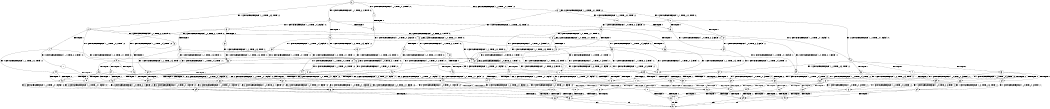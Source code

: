 digraph BCG {
size = "7, 10.5";
center = TRUE;
node [shape = circle];
0 [peripheries = 2];
0 -> 1 [label = "EX !0 !ATOMIC_EXCH_BRANCH (1, +1, TRUE, +0, 2, TRUE) !:0:"];
0 -> 2 [label = "EX !1 !ATOMIC_EXCH_BRANCH (1, +0, TRUE, +0, 3, TRUE) !:0:"];
0 -> 3 [label = "EX !2 !ATOMIC_EXCH_BRANCH (1, +0, TRUE, +0, 1, TRUE) !:0:"];
0 -> 4 [label = "EX !0 !ATOMIC_EXCH_BRANCH (1, +1, TRUE, +0, 2, TRUE) !:0:"];
1 -> 5 [label = "TERMINATE !0"];
2 -> 6 [label = "EX !0 !ATOMIC_EXCH_BRANCH (1, +1, TRUE, +0, 2, TRUE) !:0:"];
2 -> 7 [label = "TERMINATE !1"];
2 -> 8 [label = "EX !2 !ATOMIC_EXCH_BRANCH (1, +0, TRUE, +0, 1, TRUE) !:0:"];
2 -> 9 [label = "EX !0 !ATOMIC_EXCH_BRANCH (1, +1, TRUE, +0, 2, TRUE) !:0:"];
3 -> 10 [label = "EX !0 !ATOMIC_EXCH_BRANCH (1, +1, TRUE, +0, 2, TRUE) !:0:"];
3 -> 8 [label = "EX !1 !ATOMIC_EXCH_BRANCH (1, +0, TRUE, +0, 3, TRUE) !:0:"];
3 -> 11 [label = "EX !0 !ATOMIC_EXCH_BRANCH (1, +1, TRUE, +0, 2, TRUE) !:0:"];
3 -> 3 [label = "EX !2 !ATOMIC_EXCH_BRANCH (1, +0, TRUE, +0, 1, TRUE) !:0:"];
4 -> 5 [label = "TERMINATE !0"];
4 -> 12 [label = "TERMINATE !0"];
4 -> 13 [label = "EX !1 !ATOMIC_EXCH_BRANCH (1, +0, TRUE, +0, 3, FALSE) !:0:"];
4 -> 14 [label = "EX !2 !ATOMIC_EXCH_BRANCH (1, +0, TRUE, +0, 1, FALSE) !:0:"];
5 -> 15 [label = "EX !1 !ATOMIC_EXCH_BRANCH (1, +0, TRUE, +0, 3, FALSE) !:1:"];
6 -> 16 [label = "TERMINATE !0"];
7 -> 17 [label = "EX !0 !ATOMIC_EXCH_BRANCH (1, +1, TRUE, +0, 2, TRUE) !:0:"];
7 -> 18 [label = "EX !2 !ATOMIC_EXCH_BRANCH (1, +0, TRUE, +0, 1, TRUE) !:0:"];
7 -> 19 [label = "EX !0 !ATOMIC_EXCH_BRANCH (1, +1, TRUE, +0, 2, TRUE) !:0:"];
8 -> 20 [label = "EX !0 !ATOMIC_EXCH_BRANCH (1, +1, TRUE, +0, 2, TRUE) !:0:"];
8 -> 21 [label = "TERMINATE !1"];
8 -> 22 [label = "EX !0 !ATOMIC_EXCH_BRANCH (1, +1, TRUE, +0, 2, TRUE) !:0:"];
8 -> 8 [label = "EX !2 !ATOMIC_EXCH_BRANCH (1, +0, TRUE, +0, 1, TRUE) !:0:"];
9 -> 16 [label = "TERMINATE !0"];
9 -> 23 [label = "TERMINATE !1"];
9 -> 24 [label = "TERMINATE !0"];
9 -> 25 [label = "EX !2 !ATOMIC_EXCH_BRANCH (1, +0, TRUE, +0, 1, FALSE) !:0:"];
10 -> 26 [label = "TERMINATE !0"];
11 -> 26 [label = "TERMINATE !0"];
11 -> 27 [label = "TERMINATE !0"];
11 -> 28 [label = "EX !1 !ATOMIC_EXCH_BRANCH (1, +0, TRUE, +0, 3, FALSE) !:0:"];
11 -> 14 [label = "EX !2 !ATOMIC_EXCH_BRANCH (1, +0, TRUE, +0, 1, FALSE) !:0:"];
12 -> 15 [label = "EX !1 !ATOMIC_EXCH_BRANCH (1, +0, TRUE, +0, 3, FALSE) !:1:"];
12 -> 29 [label = "EX !2 !ATOMIC_EXCH_BRANCH (1, +0, TRUE, +0, 1, FALSE) !:1:"];
12 -> 30 [label = "EX !1 !ATOMIC_EXCH_BRANCH (1, +0, TRUE, +0, 3, FALSE) !:1:"];
13 -> 31 [label = "TERMINATE !0"];
13 -> 32 [label = "TERMINATE !0"];
13 -> 33 [label = "EX !2 !ATOMIC_EXCH_BRANCH (1, +0, TRUE, +0, 1, TRUE) !:0:"];
13 -> 9 [label = "EX !1 !ATOMIC_EXCH_BRANCH (1, +1, TRUE, +0, 3, TRUE) !:0:"];
14 -> 34 [label = "TERMINATE !0"];
14 -> 35 [label = "TERMINATE !2"];
14 -> 36 [label = "TERMINATE !0"];
14 -> 37 [label = "EX !1 !ATOMIC_EXCH_BRANCH (1, +0, TRUE, +0, 3, TRUE) !:0:"];
15 -> 38 [label = "EX !1 !ATOMIC_EXCH_BRANCH (1, +1, TRUE, +0, 3, TRUE) !:1:"];
16 -> 39 [label = "TERMINATE !1"];
17 -> 40 [label = "TERMINATE !0"];
18 -> 41 [label = "EX !0 !ATOMIC_EXCH_BRANCH (1, +1, TRUE, +0, 2, TRUE) !:0:"];
18 -> 42 [label = "EX !0 !ATOMIC_EXCH_BRANCH (1, +1, TRUE, +0, 2, TRUE) !:0:"];
18 -> 18 [label = "EX !2 !ATOMIC_EXCH_BRANCH (1, +0, TRUE, +0, 1, TRUE) !:0:"];
19 -> 40 [label = "TERMINATE !0"];
19 -> 43 [label = "TERMINATE !0"];
19 -> 44 [label = "EX !2 !ATOMIC_EXCH_BRANCH (1, +0, TRUE, +0, 1, FALSE) !:0:"];
20 -> 45 [label = "TERMINATE !0"];
21 -> 41 [label = "EX !0 !ATOMIC_EXCH_BRANCH (1, +1, TRUE, +0, 2, TRUE) !:0:"];
21 -> 42 [label = "EX !0 !ATOMIC_EXCH_BRANCH (1, +1, TRUE, +0, 2, TRUE) !:0:"];
21 -> 18 [label = "EX !2 !ATOMIC_EXCH_BRANCH (1, +0, TRUE, +0, 1, TRUE) !:0:"];
22 -> 45 [label = "TERMINATE !0"];
22 -> 46 [label = "TERMINATE !1"];
22 -> 47 [label = "TERMINATE !0"];
22 -> 25 [label = "EX !2 !ATOMIC_EXCH_BRANCH (1, +0, TRUE, +0, 1, FALSE) !:0:"];
23 -> 40 [label = "TERMINATE !0"];
23 -> 43 [label = "TERMINATE !0"];
23 -> 44 [label = "EX !2 !ATOMIC_EXCH_BRANCH (1, +0, TRUE, +0, 1, FALSE) !:0:"];
24 -> 39 [label = "TERMINATE !1"];
24 -> 48 [label = "TERMINATE !1"];
24 -> 49 [label = "EX !2 !ATOMIC_EXCH_BRANCH (1, +0, TRUE, +0, 1, FALSE) !:1:"];
25 -> 50 [label = "TERMINATE !0"];
25 -> 51 [label = "TERMINATE !1"];
25 -> 52 [label = "TERMINATE !2"];
25 -> 53 [label = "TERMINATE !0"];
26 -> 54 [label = "EX !1 !ATOMIC_EXCH_BRANCH (1, +0, TRUE, +0, 3, FALSE) !:1:"];
27 -> 54 [label = "EX !1 !ATOMIC_EXCH_BRANCH (1, +0, TRUE, +0, 3, FALSE) !:1:"];
27 -> 55 [label = "EX !1 !ATOMIC_EXCH_BRANCH (1, +0, TRUE, +0, 3, FALSE) !:1:"];
27 -> 29 [label = "EX !2 !ATOMIC_EXCH_BRANCH (1, +0, TRUE, +0, 1, FALSE) !:1:"];
28 -> 56 [label = "TERMINATE !0"];
28 -> 57 [label = "TERMINATE !0"];
28 -> 33 [label = "EX !2 !ATOMIC_EXCH_BRANCH (1, +0, TRUE, +0, 1, TRUE) !:0:"];
28 -> 22 [label = "EX !1 !ATOMIC_EXCH_BRANCH (1, +1, TRUE, +0, 3, TRUE) !:0:"];
29 -> 58 [label = "EX !1 !ATOMIC_EXCH_BRANCH (1, +0, TRUE, +0, 3, TRUE) !:1:"];
29 -> 59 [label = "TERMINATE !2"];
29 -> 60 [label = "EX !1 !ATOMIC_EXCH_BRANCH (1, +0, TRUE, +0, 3, TRUE) !:1:"];
30 -> 38 [label = "EX !1 !ATOMIC_EXCH_BRANCH (1, +1, TRUE, +0, 3, TRUE) !:1:"];
30 -> 61 [label = "EX !2 !ATOMIC_EXCH_BRANCH (1, +0, TRUE, +0, 1, TRUE) !:1:"];
30 -> 62 [label = "EX !1 !ATOMIC_EXCH_BRANCH (1, +1, TRUE, +0, 3, TRUE) !:1:"];
31 -> 38 [label = "EX !1 !ATOMIC_EXCH_BRANCH (1, +1, TRUE, +0, 3, TRUE) !:1:"];
32 -> 38 [label = "EX !1 !ATOMIC_EXCH_BRANCH (1, +1, TRUE, +0, 3, TRUE) !:1:"];
32 -> 61 [label = "EX !2 !ATOMIC_EXCH_BRANCH (1, +0, TRUE, +0, 1, TRUE) !:1:"];
32 -> 62 [label = "EX !1 !ATOMIC_EXCH_BRANCH (1, +1, TRUE, +0, 3, TRUE) !:1:"];
33 -> 56 [label = "TERMINATE !0"];
33 -> 57 [label = "TERMINATE !0"];
33 -> 33 [label = "EX !2 !ATOMIC_EXCH_BRANCH (1, +0, TRUE, +0, 1, TRUE) !:0:"];
33 -> 22 [label = "EX !1 !ATOMIC_EXCH_BRANCH (1, +1, TRUE, +0, 3, TRUE) !:0:"];
34 -> 58 [label = "EX !1 !ATOMIC_EXCH_BRANCH (1, +0, TRUE, +0, 3, TRUE) !:1:"];
35 -> 63 [label = "TERMINATE !0"];
35 -> 64 [label = "TERMINATE !0"];
35 -> 65 [label = "EX !1 !ATOMIC_EXCH_BRANCH (1, +0, TRUE, +0, 3, TRUE) !:0:"];
36 -> 58 [label = "EX !1 !ATOMIC_EXCH_BRANCH (1, +0, TRUE, +0, 3, TRUE) !:1:"];
36 -> 59 [label = "TERMINATE !2"];
36 -> 60 [label = "EX !1 !ATOMIC_EXCH_BRANCH (1, +0, TRUE, +0, 3, TRUE) !:1:"];
37 -> 50 [label = "TERMINATE !0"];
37 -> 51 [label = "TERMINATE !1"];
37 -> 52 [label = "TERMINATE !2"];
37 -> 53 [label = "TERMINATE !0"];
38 -> 39 [label = "TERMINATE !1"];
39 -> 66 [label = "EX !2 !ATOMIC_EXCH_BRANCH (1, +0, TRUE, +0, 1, FALSE) !:2:"];
40 -> 66 [label = "EX !2 !ATOMIC_EXCH_BRANCH (1, +0, TRUE, +0, 1, FALSE) !:2:"];
41 -> 67 [label = "TERMINATE !0"];
42 -> 67 [label = "TERMINATE !0"];
42 -> 68 [label = "TERMINATE !0"];
42 -> 44 [label = "EX !2 !ATOMIC_EXCH_BRANCH (1, +0, TRUE, +0, 1, FALSE) !:0:"];
43 -> 66 [label = "EX !2 !ATOMIC_EXCH_BRANCH (1, +0, TRUE, +0, 1, FALSE) !:2:"];
43 -> 69 [label = "EX !2 !ATOMIC_EXCH_BRANCH (1, +0, TRUE, +0, 1, FALSE) !:2:"];
44 -> 70 [label = "TERMINATE !0"];
44 -> 71 [label = "TERMINATE !2"];
44 -> 72 [label = "TERMINATE !0"];
45 -> 73 [label = "TERMINATE !1"];
46 -> 67 [label = "TERMINATE !0"];
46 -> 68 [label = "TERMINATE !0"];
46 -> 44 [label = "EX !2 !ATOMIC_EXCH_BRANCH (1, +0, TRUE, +0, 1, FALSE) !:0:"];
47 -> 73 [label = "TERMINATE !1"];
47 -> 74 [label = "TERMINATE !1"];
47 -> 49 [label = "EX !2 !ATOMIC_EXCH_BRANCH (1, +0, TRUE, +0, 1, FALSE) !:1:"];
48 -> 66 [label = "EX !2 !ATOMIC_EXCH_BRANCH (1, +0, TRUE, +0, 1, FALSE) !:2:"];
48 -> 69 [label = "EX !2 !ATOMIC_EXCH_BRANCH (1, +0, TRUE, +0, 1, FALSE) !:2:"];
49 -> 75 [label = "TERMINATE !2"];
49 -> 76 [label = "TERMINATE !1"];
49 -> 77 [label = "TERMINATE !2"];
50 -> 75 [label = "TERMINATE !2"];
51 -> 70 [label = "TERMINATE !0"];
51 -> 71 [label = "TERMINATE !2"];
51 -> 72 [label = "TERMINATE !0"];
52 -> 78 [label = "TERMINATE !0"];
52 -> 79 [label = "TERMINATE !1"];
52 -> 80 [label = "TERMINATE !0"];
53 -> 75 [label = "TERMINATE !2"];
53 -> 76 [label = "TERMINATE !1"];
53 -> 77 [label = "TERMINATE !2"];
54 -> 81 [label = "EX !1 !ATOMIC_EXCH_BRANCH (1, +1, TRUE, +0, 3, TRUE) !:1:"];
55 -> 81 [label = "EX !1 !ATOMIC_EXCH_BRANCH (1, +1, TRUE, +0, 3, TRUE) !:1:"];
55 -> 61 [label = "EX !2 !ATOMIC_EXCH_BRANCH (1, +0, TRUE, +0, 1, TRUE) !:1:"];
55 -> 82 [label = "EX !1 !ATOMIC_EXCH_BRANCH (1, +1, TRUE, +0, 3, TRUE) !:1:"];
56 -> 81 [label = "EX !1 !ATOMIC_EXCH_BRANCH (1, +1, TRUE, +0, 3, TRUE) !:1:"];
57 -> 81 [label = "EX !1 !ATOMIC_EXCH_BRANCH (1, +1, TRUE, +0, 3, TRUE) !:1:"];
57 -> 61 [label = "EX !2 !ATOMIC_EXCH_BRANCH (1, +0, TRUE, +0, 1, TRUE) !:1:"];
57 -> 82 [label = "EX !1 !ATOMIC_EXCH_BRANCH (1, +1, TRUE, +0, 3, TRUE) !:1:"];
58 -> 75 [label = "TERMINATE !2"];
59 -> 83 [label = "EX !1 !ATOMIC_EXCH_BRANCH (1, +0, TRUE, +0, 3, TRUE) !:1:"];
59 -> 84 [label = "EX !1 !ATOMIC_EXCH_BRANCH (1, +0, TRUE, +0, 3, TRUE) !:1:"];
60 -> 75 [label = "TERMINATE !2"];
60 -> 76 [label = "TERMINATE !1"];
60 -> 77 [label = "TERMINATE !2"];
61 -> 81 [label = "EX !1 !ATOMIC_EXCH_BRANCH (1, +1, TRUE, +0, 3, TRUE) !:1:"];
61 -> 61 [label = "EX !2 !ATOMIC_EXCH_BRANCH (1, +0, TRUE, +0, 1, TRUE) !:1:"];
61 -> 82 [label = "EX !1 !ATOMIC_EXCH_BRANCH (1, +1, TRUE, +0, 3, TRUE) !:1:"];
62 -> 39 [label = "TERMINATE !1"];
62 -> 48 [label = "TERMINATE !1"];
62 -> 49 [label = "EX !2 !ATOMIC_EXCH_BRANCH (1, +0, TRUE, +0, 1, FALSE) !:1:"];
63 -> 83 [label = "EX !1 !ATOMIC_EXCH_BRANCH (1, +0, TRUE, +0, 3, TRUE) !:1:"];
64 -> 83 [label = "EX !1 !ATOMIC_EXCH_BRANCH (1, +0, TRUE, +0, 3, TRUE) !:1:"];
64 -> 84 [label = "EX !1 !ATOMIC_EXCH_BRANCH (1, +0, TRUE, +0, 3, TRUE) !:1:"];
65 -> 78 [label = "TERMINATE !0"];
65 -> 79 [label = "TERMINATE !1"];
65 -> 80 [label = "TERMINATE !0"];
66 -> 85 [label = "TERMINATE !2"];
67 -> 66 [label = "EX !2 !ATOMIC_EXCH_BRANCH (1, +0, TRUE, +0, 1, FALSE) !:2:"];
68 -> 66 [label = "EX !2 !ATOMIC_EXCH_BRANCH (1, +0, TRUE, +0, 1, FALSE) !:2:"];
68 -> 69 [label = "EX !2 !ATOMIC_EXCH_BRANCH (1, +0, TRUE, +0, 1, FALSE) !:2:"];
69 -> 85 [label = "TERMINATE !2"];
69 -> 86 [label = "TERMINATE !2"];
70 -> 85 [label = "TERMINATE !2"];
71 -> 87 [label = "TERMINATE !0"];
71 -> 88 [label = "TERMINATE !0"];
72 -> 85 [label = "TERMINATE !2"];
72 -> 86 [label = "TERMINATE !2"];
73 -> 66 [label = "EX !2 !ATOMIC_EXCH_BRANCH (1, +0, TRUE, +0, 1, FALSE) !:2:"];
74 -> 66 [label = "EX !2 !ATOMIC_EXCH_BRANCH (1, +0, TRUE, +0, 1, FALSE) !:2:"];
74 -> 69 [label = "EX !2 !ATOMIC_EXCH_BRANCH (1, +0, TRUE, +0, 1, FALSE) !:2:"];
75 -> 89 [label = "TERMINATE !1"];
76 -> 85 [label = "TERMINATE !2"];
76 -> 86 [label = "TERMINATE !2"];
77 -> 89 [label = "TERMINATE !1"];
77 -> 90 [label = "TERMINATE !1"];
78 -> 89 [label = "TERMINATE !1"];
79 -> 87 [label = "TERMINATE !0"];
79 -> 88 [label = "TERMINATE !0"];
80 -> 89 [label = "TERMINATE !1"];
80 -> 90 [label = "TERMINATE !1"];
81 -> 73 [label = "TERMINATE !1"];
82 -> 73 [label = "TERMINATE !1"];
82 -> 74 [label = "TERMINATE !1"];
82 -> 49 [label = "EX !2 !ATOMIC_EXCH_BRANCH (1, +0, TRUE, +0, 1, FALSE) !:1:"];
83 -> 89 [label = "TERMINATE !1"];
84 -> 89 [label = "TERMINATE !1"];
84 -> 90 [label = "TERMINATE !1"];
85 -> 91 [label = "exit"];
86 -> 91 [label = "exit"];
87 -> 91 [label = "exit"];
88 -> 91 [label = "exit"];
89 -> 91 [label = "exit"];
90 -> 91 [label = "exit"];
}
